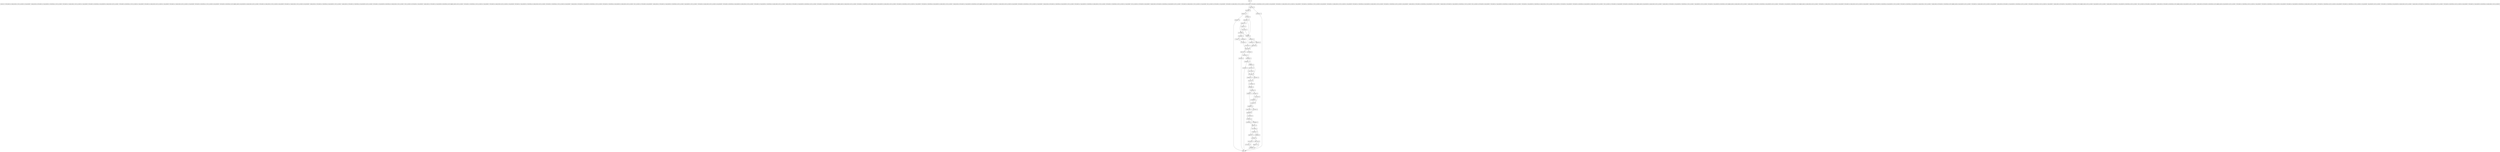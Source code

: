 digraph updateRecordInternal {
node [shape=record];
484000032 [label="484000032 - []"];
857307323 [label="857307323 - []"];
1199211906 [label="1199211906 - []"];
1509333187 [label="1509333187 - []"];
808452270 [label="808452270 - []"];
1782793513 [label="1782793513 - []"];
72926484 [label="72926484 - []"];
1108423005 [label="1108423005 - []"];
672702194 [label="672702194 - []"];
1119923185 [label="1119923185 - []"];
208246511 [label="208246511 - []"];
1595808469 [label="1595808469 - []"];
2126537585 [label="2126537585 - []"];
1815125334 [label="1815125334 - []"];
1365391109 [label="1365391109 - [(DUPLICATES && CACHE_MODE && !ENV_IS_LOCKING && !MAX_MEMORY), (!CACHE_MODE && DUPLICATES && !MAX_MEMORY && !SEQUENTIAL && !ENV_IS_LOCKING), (DUPLICATES && !CACHE_MODE && !ENV_IS_LOCKING && !MAX_MEMORY), (DUPLICATES && SEQUENTIAL && MAX_MEMORY && CACHE_MODE && ENV_IS_LOCKING), (!DUPLICATES && SEQUENTIAL && !ENV_IS_LOCKING && !MAX_MEMORY), (DUPLICATES && CACHE_MODE && ENV_IS_LOCKING && !MAX_MEMORY), (DUPLICATES && !CACHE_MODE && ENV_IS_LOCKING && !MAX_MEMORY), (DUPLICATES && SEQUENTIAL && !ENV_IS_LOCKING && MAX_MEMORY), (!DUPLICATES && SEQUENTIAL && ENV_SHARED_CACHE && MAX_MEMORY && CACHE_MODE && ENV_IS_LOCKING), (DUPLICATES && CACHE_MODE && !ENV_IS_LOCKING && MAX_MEMORY), (DUPLICATES && !CACHE_MODE && !ENV_IS_LOCKING && MAX_MEMORY), (!CACHE_MODE && !DUPLICATES && !SEQUENTIAL && MAX_MEMORY && !ENV_IS_LOCKING), (!CACHE_MODE && !DUPLICATES && !SEQUENTIAL && MAX_MEMORY && ENV_IS_LOCKING), (DUPLICATES && !MAX_MEMORY && SEQUENTIAL && CACHE_MODE && !ENV_IS_LOCKING), (!ENV_IS_LOCKING && DUPLICATES && !MAX_MEMORY), (!CACHE_MODE && !DUPLICATES && !MAX_MEMORY && SEQUENTIAL && ENV_SHARED_CACHE && ENV_IS_LOCKING), (!DUPLICATES && !SEQUENTIAL && !ENV_IS_LOCKING && !MAX_MEMORY), (!DUPLICATES && CACHE_MODE && ENV_IS_LOCKING && !MAX_MEMORY), (DUPLICATES && !MAX_MEMORY && !SEQUENTIAL && CACHE_MODE && ENV_IS_LOCKING), (DUPLICATES && !SEQUENTIAL && !ENV_IS_LOCKING && MAX_MEMORY), (!CACHE_MODE && !DUPLICATES && !MAX_MEMORY && SEQUENTIAL && !ENV_IS_LOCKING), (DUPLICATES && !SEQUENTIAL && MAX_MEMORY && CACHE_MODE && ENV_IS_LOCKING), (ENV_IS_LOCKING && !DUPLICATES && MAX_MEMORY), (!CACHE_MODE && !DUPLICATES && !MAX_MEMORY && !SEQUENTIAL && ENV_IS_LOCKING), (MAX_MEMORY && !ENV_IS_LOCKING), (!DUPLICATES && CACHE_MODE && ENV_IS_LOCKING && MAX_MEMORY), (!DUPLICATES && SEQUENTIAL && MAX_MEMORY && CACHE_MODE && !ENV_IS_LOCKING), (!DUPLICATES && !MAX_MEMORY && !SEQUENTIAL && CACHE_MODE && ENV_IS_LOCKING), (!CACHE_MODE && !DUPLICATES && !MAX_MEMORY && SEQUENTIAL && ENV_IS_LOCKING), (DUPLICATES && !MAX_MEMORY && !SEQUENTIAL && ENV_SHARED_CACHE && CACHE_MODE && ENV_IS_LOCKING), (DUPLICATES && !SEQUENTIAL && ENV_SHARED_CACHE && MAX_MEMORY && CACHE_MODE && ENV_IS_LOCKING), (DUPLICATES && SEQUENTIAL && ENV_IS_LOCKING && !MAX_MEMORY), (!DUPLICATES && !SEQUENTIAL && MAX_MEMORY && CACHE_MODE && !ENV_IS_LOCKING), (!CACHE_MODE && DUPLICATES && !MAX_MEMORY && SEQUENTIAL && ENV_SHARED_CACHE && ENV_IS_LOCKING), (DUPLICATES && !CACHE_MODE && ENV_IS_LOCKING && MAX_MEMORY), (DUPLICATES && SEQUENTIAL && !ENV_IS_LOCKING && !MAX_MEMORY), (!CACHE_MODE && DUPLICATES && !SEQUENTIAL && MAX_MEMORY && !ENV_IS_LOCKING), (DUPLICATES && !MAX_MEMORY && !SEQUENTIAL && CACHE_MODE && !ENV_IS_LOCKING), (DUPLICATES && !SEQUENTIAL && ENV_IS_LOCKING && !MAX_MEMORY), (!ENV_IS_LOCKING && !DUPLICATES && MAX_MEMORY), (!CACHE_MODE && DUPLICATES && SEQUENTIAL && MAX_MEMORY && ENV_IS_LOCKING), (!DUPLICATES && CACHE_MODE && !ENV_IS_LOCKING && !MAX_MEMORY), (ENV_IS_LOCKING && DUPLICATES && !MAX_MEMORY), (!DUPLICATES && CACHE_MODE && !ENV_IS_LOCKING && MAX_MEMORY), (DUPLICATES && SEQUENTIAL && ENV_IS_LOCKING && MAX_MEMORY), (!DUPLICATES && !CACHE_MODE && ENV_IS_LOCKING && !MAX_MEMORY), (!DUPLICATES && !SEQUENTIAL && !ENV_IS_LOCKING && MAX_MEMORY), (!DUPLICATES && !CACHE_MODE && !ENV_IS_LOCKING && !MAX_MEMORY), (DUPLICATES && !SEQUENTIAL && MAX_MEMORY && CACHE_MODE && !ENV_IS_LOCKING), (DUPLICATES && !SEQUENTIAL && ENV_IS_LOCKING && MAX_MEMORY), (!CACHE_MODE && !DUPLICATES && SEQUENTIAL && MAX_MEMORY && !ENV_IS_LOCKING), (!CACHE_MODE && DUPLICATES && !MAX_MEMORY && SEQUENTIAL && !ENV_IS_LOCKING), (ENV_IS_LOCKING && DUPLICATES && MAX_MEMORY), (!DUPLICATES && !MAX_MEMORY && SEQUENTIAL && CACHE_MODE && ENV_IS_LOCKING), (!DUPLICATES && !MAX_MEMORY && !SEQUENTIAL && CACHE_MODE && !ENV_IS_LOCKING), (ENV_IS_LOCKING && !DUPLICATES && !MAX_MEMORY), (!DUPLICATES && SEQUENTIAL && MAX_MEMORY && CACHE_MODE && ENV_IS_LOCKING), (!ENV_IS_LOCKING && !DUPLICATES && !MAX_MEMORY), (DUPLICATES && SEQUENTIAL && ENV_SHARED_CACHE && MAX_MEMORY && CACHE_MODE && ENV_IS_LOCKING), (!CACHE_MODE && !DUPLICATES && !MAX_MEMORY && !SEQUENTIAL && !ENV_IS_LOCKING), (!MAX_MEMORY && !ENV_IS_LOCKING), (DUPLICATES && !MAX_MEMORY && SEQUENTIAL && ENV_SHARED_CACHE && CACHE_MODE && ENV_IS_LOCKING), (!CACHE_MODE && !DUPLICATES && SEQUENTIAL && MAX_MEMORY && ENV_IS_LOCKING), (!DUPLICATES && !MAX_MEMORY && SEQUENTIAL && ENV_SHARED_CACHE && CACHE_MODE && ENV_IS_LOCKING), (!DUPLICATES && !CACHE_MODE && !ENV_IS_LOCKING && MAX_MEMORY), (DUPLICATES && CACHE_MODE && ENV_IS_LOCKING && MAX_MEMORY), (!CACHE_MODE && DUPLICATES && SEQUENTIAL && MAX_MEMORY && !ENV_IS_LOCKING), (DUPLICATES && SEQUENTIAL && MAX_MEMORY && CACHE_MODE && !ENV_IS_LOCKING), (!CACHE_MODE && DUPLICATES && !SEQUENTIAL && ENV_SHARED_CACHE && MAX_MEMORY && ENV_IS_LOCKING), (!DUPLICATES && !CACHE_MODE && ENV_IS_LOCKING && MAX_MEMORY), (!CACHE_MODE && DUPLICATES && !MAX_MEMORY && !SEQUENTIAL && ENV_IS_LOCKING), (!DUPLICATES && SEQUENTIAL && ENV_IS_LOCKING && !MAX_MEMORY), (!CACHE_MODE && DUPLICATES && !MAX_MEMORY && !SEQUENTIAL && ENV_SHARED_CACHE && ENV_IS_LOCKING), (MAX_MEMORY && ENV_IS_LOCKING), (!CACHE_MODE && DUPLICATES && !MAX_MEMORY && SEQUENTIAL && ENV_IS_LOCKING), (!ENV_IS_LOCKING && DUPLICATES && MAX_MEMORY), (!CACHE_MODE && !DUPLICATES && SEQUENTIAL && ENV_SHARED_CACHE && MAX_MEMORY && ENV_IS_LOCKING), (!CACHE_MODE && DUPLICATES && SEQUENTIAL && ENV_SHARED_CACHE && MAX_MEMORY && ENV_IS_LOCKING), (!DUPLICATES && !SEQUENTIAL && ENV_IS_LOCKING && !MAX_MEMORY), (!DUPLICATES && SEQUENTIAL && !ENV_IS_LOCKING && MAX_MEMORY), (DUPLICATES && !MAX_MEMORY && SEQUENTIAL && CACHE_MODE && ENV_IS_LOCKING), (!DUPLICATES && !SEQUENTIAL && ENV_IS_LOCKING && MAX_MEMORY), (DUPLICATES && !SEQUENTIAL && !ENV_IS_LOCKING && !MAX_MEMORY), (!MAX_MEMORY && ENV_IS_LOCKING), (!DUPLICATES && !SEQUENTIAL && MAX_MEMORY && CACHE_MODE && ENV_IS_LOCKING), (!CACHE_MODE && DUPLICATES && !SEQUENTIAL && MAX_MEMORY && ENV_IS_LOCKING), (!DUPLICATES && SEQUENTIAL && ENV_IS_LOCKING && MAX_MEMORY), (!DUPLICATES && !MAX_MEMORY && SEQUENTIAL && CACHE_MODE && !ENV_IS_LOCKING)]"];
1045043600 [label="1045043600 - []"];
1461081335 [label="1461081335 - []"];
entry [label="entry - []"];
exit [label="exit - []"];
1758259048 [label="1758259048 - []"];
1194839479 [label="1194839479 - []"];
1611246444 [label="1611246444 - []"];
717802257 [label="717802257 - []"];
2070411908 [label="2070411908 - []"];
246487191 [label="246487191 - []"];
901195850 [label="901195850 - []"];
1841364879 [label="1841364879 - []"];
1849671560 [label="1849671560 - []"];
823482086 [label="823482086 - []"];
567472102 [label="567472102 - []"];
1798698452 [label="1798698452 - []"];
1093390466 [label="1093390466 - []"];
932872793 [label="932872793 - []"];
1674856445 [label="1674856445 - []"];
1291016811 [label="1291016811 - []"];
1165136333 [label="1165136333 - []"];
1077291996 [label="1077291996 - []"];
1165115194 [label="1165115194 - []"];
321254195 [label="321254195 - []"];
740507690 [label="740507690 - []"];
1080193492 [label="1080193492 - []"];
16538073 [label="16538073 - []"];
1562496074 [label="1562496074 - []"];
241280425 [label="241280425 - []"];
451792640 [label="451792640 - []"];
865287312 [label="865287312 - []"];
1956451081 [label="1956451081 - []"];
1779819268 [label="1779819268 - []"];
1541818999 [label="1541818999 - []"];
1207819154 [label="1207819154 - []"];
851681653 [label="851681653 - []"];
1476590805 [label="1476590805 - []"];
378818927 [label="378818927 - []"];
1901703158 [label="1901703158 - []"];
121643749 [label="121643749 - []"];
1211526918 [label="1211526918 - []"];
1665712159 [label="1665712159 - []"];
2001121369 [label="2001121369 - []"];
239274536 [label="239274536 - []"];
1320490460 [label="1320490460 - []"];
319360735 [label="319360735 - []"];
1359306942 [label="1359306942 - []"];
296832736 [label="296832736 - []"];
1449994041 [label="1449994041 - []"];
1955139573 [label="1955139573 - []"];
1951106608 [label="1951106608 - []"];
entry;
exit;
484000032 -> 296832736;
484000032 -> 1194839479;
857307323 -> 1611246444;
857307323 -> 2001121369;
1199211906 -> 1093390466;
1509333187 -> 567472102;
808452270 -> 1476590805;
1782793513 -> 1815125334;
1782793513 -> 1665712159;
72926484 -> 1449994041;
1108423005 -> 1758259048;
1108423005 -> 246487191;
672702194 -> 1476590805;
1119923185 -> 1359306942;
1119923185 -> 1320490460;
208246511 -> 378818927;
208246511 -> 451792640;
1595808469 -> 851681653;
1595808469 -> 72926484;
2126537585 -> 1119923185;
1815125334 -> 1476590805;
1815125334 -> 672702194;
1365391109 -> 901195850;
1365391109 -> 239274536;
1045043600 -> 1798698452;
1045043600 -> 1562496074;
1461081335 -> 1045043600;
entry -> 1365391109;
1758259048 -> 1782793513;
1194839479 -> 1849671560;
1611246444 -> 1955139573;
1611246444 -> 1509333187;
717802257 -> 1211526918;
2070411908 -> 932872793;
2070411908 -> 1541818999;
246487191 -> 1782793513;
901195850 -> 208246511;
901195850 -> 451792640;
1841364879 -> 823482086;
1841364879 -> 717802257;
1849671560 -> 2070411908;
823482086 -> 1211526918;
567472102 -> 1595808469;
567472102 -> 1674856445;
1798698452 -> 1611246444;
1798698452 -> 857307323;
1093390466 -> 2126537585;
1093390466 -> 1119923185;
932872793 -> 1461081335;
932872793 -> 740507690;
1674856445 -> 1595808469;
1291016811 -> exit;
1165136333 -> 1165115194;
1165136333 -> 1779819268;
1077291996 -> 1841364879;
1077291996 -> 16538073;
1165115194 -> 121643749;
1165115194 -> 1779819268;
321254195 -> 1093390466;
740507690 -> exit;
1080193492 -> 16538073;
1080193492 -> 1956451081;
16538073 -> 484000032;
16538073 -> 1207819154;
1562496074 -> 1798698452;
1562496074 -> 241280425;
241280425 -> exit;
451792640 -> 1080193492;
451792640 -> 16538073;
865287312 -> 246487191;
865287312 -> 1951106608;
1956451081 -> 319360735;
1956451081 -> 1077291996;
1779819268 -> 121643749;
1541818999 -> 1045043600;
1207819154 -> 2070411908;
851681653 -> 72926484;
851681653 -> 1165136333;
1476590805 -> exit;
378818927 -> exit;
1901703158 -> 16538073;
1901703158 -> 1077291996;
121643749 -> 1449994041;
1211526918 -> 2070411908;
1665712159 -> 1476590805;
1665712159 -> 808452270;
2001121369 -> 1611246444;
239274536 -> 901195850;
239274536 -> 1291016811;
1320490460 -> 865287312;
319360735 -> 1901703158;
319360735 -> 1077291996;
1359306942 -> 865287312;
296832736 -> 1849671560;
1449994041 -> 1199211906;
1449994041 -> 321254195;
1955139573 -> 567472102;
1951106608 -> 1758259048;
1951106608 -> 1108423005;
}
